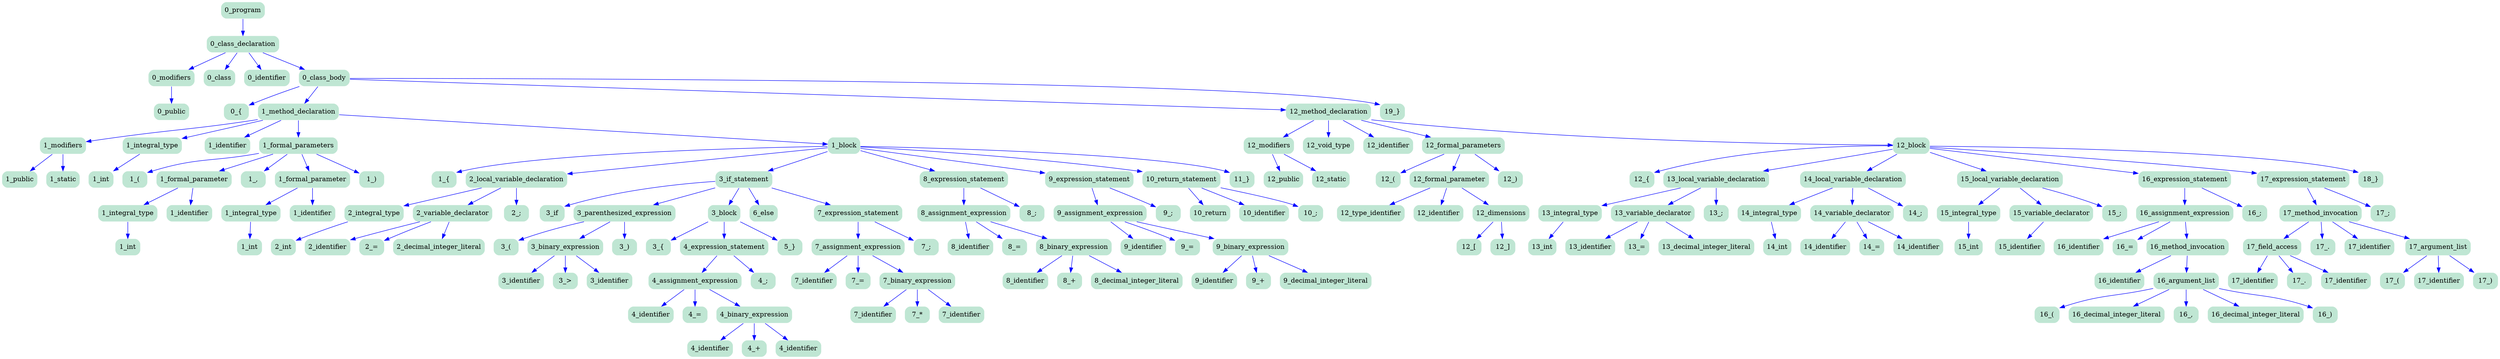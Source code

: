 digraph  {
0 [color=white, fillcolor="#BFE6D3", label="0_program", shape=box, style="rounded, filled"];
1 [color=white, fillcolor="#BFE6D3", label="0_class_declaration", shape=box, style="rounded, filled"];
2 [color=white, fillcolor="#BFE6D3", label="0_modifiers", shape=box, style="rounded, filled"];
3 [color=white, fillcolor="#BFE6D3", label="0_public", shape=box, style="rounded, filled"];
4 [color=white, fillcolor="#BFE6D3", label="0_class", shape=box, style="rounded, filled"];
5 [color=white, fillcolor="#BFE6D3", label="0_identifier", shape=box, style="rounded, filled"];
6 [color=white, fillcolor="#BFE6D3", label="0_class_body", shape=box, style="rounded, filled"];
7 [color=white, fillcolor="#BFE6D3", label="0_{", shape=box, style="rounded, filled"];
8 [color=white, fillcolor="#BFE6D3", label="1_method_declaration", shape=box, style="rounded, filled"];
9 [color=white, fillcolor="#BFE6D3", label="1_modifiers", shape=box, style="rounded, filled"];
10 [color=white, fillcolor="#BFE6D3", label="1_public", shape=box, style="rounded, filled"];
11 [color=white, fillcolor="#BFE6D3", label="1_static", shape=box, style="rounded, filled"];
12 [color=white, fillcolor="#BFE6D3", label="1_integral_type", shape=box, style="rounded, filled"];
13 [color=white, fillcolor="#BFE6D3", label="1_int", shape=box, style="rounded, filled"];
14 [color=white, fillcolor="#BFE6D3", label="1_identifier", shape=box, style="rounded, filled"];
15 [color=white, fillcolor="#BFE6D3", label="1_formal_parameters", shape=box, style="rounded, filled"];
16 [color=white, fillcolor="#BFE6D3", label="1_(", shape=box, style="rounded, filled"];
17 [color=white, fillcolor="#BFE6D3", label="1_formal_parameter", shape=box, style="rounded, filled"];
18 [color=white, fillcolor="#BFE6D3", label="1_integral_type", shape=box, style="rounded, filled"];
19 [color=white, fillcolor="#BFE6D3", label="1_int", shape=box, style="rounded, filled"];
20 [color=white, fillcolor="#BFE6D3", label="1_identifier", shape=box, style="rounded, filled"];
21 [color=white, fillcolor="#BFE6D3", label="1_,", shape=box, style="rounded, filled"];
22 [color=white, fillcolor="#BFE6D3", label="1_formal_parameter", shape=box, style="rounded, filled"];
23 [color=white, fillcolor="#BFE6D3", label="1_integral_type", shape=box, style="rounded, filled"];
24 [color=white, fillcolor="#BFE6D3", label="1_int", shape=box, style="rounded, filled"];
25 [color=white, fillcolor="#BFE6D3", label="1_identifier", shape=box, style="rounded, filled"];
26 [color=white, fillcolor="#BFE6D3", label="1_)", shape=box, style="rounded, filled"];
27 [color=white, fillcolor="#BFE6D3", label="1_block", shape=box, style="rounded, filled"];
28 [color=white, fillcolor="#BFE6D3", label="1_{", shape=box, style="rounded, filled"];
29 [color=white, fillcolor="#BFE6D3", label="2_local_variable_declaration", shape=box, style="rounded, filled"];
30 [color=white, fillcolor="#BFE6D3", label="2_integral_type", shape=box, style="rounded, filled"];
31 [color=white, fillcolor="#BFE6D3", label="2_int", shape=box, style="rounded, filled"];
32 [color=white, fillcolor="#BFE6D3", label="2_variable_declarator", shape=box, style="rounded, filled"];
33 [color=white, fillcolor="#BFE6D3", label="2_identifier", shape=box, style="rounded, filled"];
34 [color=white, fillcolor="#BFE6D3", label="2_=", shape=box, style="rounded, filled"];
35 [color=white, fillcolor="#BFE6D3", label="2_decimal_integer_literal", shape=box, style="rounded, filled"];
36 [color=white, fillcolor="#BFE6D3", label="2_;", shape=box, style="rounded, filled"];
37 [color=white, fillcolor="#BFE6D3", label="3_if_statement", shape=box, style="rounded, filled"];
38 [color=white, fillcolor="#BFE6D3", label="3_if", shape=box, style="rounded, filled"];
39 [color=white, fillcolor="#BFE6D3", label="3_parenthesized_expression", shape=box, style="rounded, filled"];
40 [color=white, fillcolor="#BFE6D3", label="3_(", shape=box, style="rounded, filled"];
41 [color=white, fillcolor="#BFE6D3", label="3_binary_expression", shape=box, style="rounded, filled"];
42 [color=white, fillcolor="#BFE6D3", label="3_identifier", shape=box, style="rounded, filled"];
43 [color=white, fillcolor="#BFE6D3", label="3_>", shape=box, style="rounded, filled"];
44 [color=white, fillcolor="#BFE6D3", label="3_identifier", shape=box, style="rounded, filled"];
45 [color=white, fillcolor="#BFE6D3", label="3_)", shape=box, style="rounded, filled"];
46 [color=white, fillcolor="#BFE6D3", label="3_block", shape=box, style="rounded, filled"];
47 [color=white, fillcolor="#BFE6D3", label="3_{", shape=box, style="rounded, filled"];
48 [color=white, fillcolor="#BFE6D3", label="4_expression_statement", shape=box, style="rounded, filled"];
49 [color=white, fillcolor="#BFE6D3", label="4_assignment_expression", shape=box, style="rounded, filled"];
50 [color=white, fillcolor="#BFE6D3", label="4_identifier", shape=box, style="rounded, filled"];
51 [color=white, fillcolor="#BFE6D3", label="4_=", shape=box, style="rounded, filled"];
52 [color=white, fillcolor="#BFE6D3", label="4_binary_expression", shape=box, style="rounded, filled"];
53 [color=white, fillcolor="#BFE6D3", label="4_identifier", shape=box, style="rounded, filled"];
54 [color=white, fillcolor="#BFE6D3", label="4_+", shape=box, style="rounded, filled"];
55 [color=white, fillcolor="#BFE6D3", label="4_identifier", shape=box, style="rounded, filled"];
56 [color=white, fillcolor="#BFE6D3", label="4_;", shape=box, style="rounded, filled"];
57 [color=white, fillcolor="#BFE6D3", label="5_}", shape=box, style="rounded, filled"];
58 [color=white, fillcolor="#BFE6D3", label="6_else", shape=box, style="rounded, filled"];
59 [color=white, fillcolor="#BFE6D3", label="7_expression_statement", shape=box, style="rounded, filled"];
60 [color=white, fillcolor="#BFE6D3", label="7_assignment_expression", shape=box, style="rounded, filled"];
61 [color=white, fillcolor="#BFE6D3", label="7_identifier", shape=box, style="rounded, filled"];
62 [color=white, fillcolor="#BFE6D3", label="7_=", shape=box, style="rounded, filled"];
63 [color=white, fillcolor="#BFE6D3", label="7_binary_expression", shape=box, style="rounded, filled"];
64 [color=white, fillcolor="#BFE6D3", label="7_identifier", shape=box, style="rounded, filled"];
65 [color=white, fillcolor="#BFE6D3", label="7_*", shape=box, style="rounded, filled"];
66 [color=white, fillcolor="#BFE6D3", label="7_identifier", shape=box, style="rounded, filled"];
67 [color=white, fillcolor="#BFE6D3", label="7_;", shape=box, style="rounded, filled"];
68 [color=white, fillcolor="#BFE6D3", label="8_expression_statement", shape=box, style="rounded, filled"];
69 [color=white, fillcolor="#BFE6D3", label="8_assignment_expression", shape=box, style="rounded, filled"];
70 [color=white, fillcolor="#BFE6D3", label="8_identifier", shape=box, style="rounded, filled"];
71 [color=white, fillcolor="#BFE6D3", label="8_=", shape=box, style="rounded, filled"];
72 [color=white, fillcolor="#BFE6D3", label="8_binary_expression", shape=box, style="rounded, filled"];
73 [color=white, fillcolor="#BFE6D3", label="8_identifier", shape=box, style="rounded, filled"];
74 [color=white, fillcolor="#BFE6D3", label="8_+", shape=box, style="rounded, filled"];
75 [color=white, fillcolor="#BFE6D3", label="8_decimal_integer_literal", shape=box, style="rounded, filled"];
76 [color=white, fillcolor="#BFE6D3", label="8_;", shape=box, style="rounded, filled"];
77 [color=white, fillcolor="#BFE6D3", label="9_expression_statement", shape=box, style="rounded, filled"];
78 [color=white, fillcolor="#BFE6D3", label="9_assignment_expression", shape=box, style="rounded, filled"];
79 [color=white, fillcolor="#BFE6D3", label="9_identifier", shape=box, style="rounded, filled"];
80 [color=white, fillcolor="#BFE6D3", label="9_=", shape=box, style="rounded, filled"];
81 [color=white, fillcolor="#BFE6D3", label="9_binary_expression", shape=box, style="rounded, filled"];
82 [color=white, fillcolor="#BFE6D3", label="9_identifier", shape=box, style="rounded, filled"];
83 [color=white, fillcolor="#BFE6D3", label="9_+", shape=box, style="rounded, filled"];
84 [color=white, fillcolor="#BFE6D3", label="9_decimal_integer_literal", shape=box, style="rounded, filled"];
85 [color=white, fillcolor="#BFE6D3", label="9_;", shape=box, style="rounded, filled"];
86 [color=white, fillcolor="#BFE6D3", label="10_return_statement", shape=box, style="rounded, filled"];
87 [color=white, fillcolor="#BFE6D3", label="10_return", shape=box, style="rounded, filled"];
88 [color=white, fillcolor="#BFE6D3", label="10_identifier", shape=box, style="rounded, filled"];
89 [color=white, fillcolor="#BFE6D3", label="10_;", shape=box, style="rounded, filled"];
90 [color=white, fillcolor="#BFE6D3", label="11_}", shape=box, style="rounded, filled"];
91 [color=white, fillcolor="#BFE6D3", label="12_method_declaration", shape=box, style="rounded, filled"];
92 [color=white, fillcolor="#BFE6D3", label="12_modifiers", shape=box, style="rounded, filled"];
93 [color=white, fillcolor="#BFE6D3", label="12_public", shape=box, style="rounded, filled"];
94 [color=white, fillcolor="#BFE6D3", label="12_static", shape=box, style="rounded, filled"];
95 [color=white, fillcolor="#BFE6D3", label="12_void_type", shape=box, style="rounded, filled"];
96 [color=white, fillcolor="#BFE6D3", label="12_identifier", shape=box, style="rounded, filled"];
97 [color=white, fillcolor="#BFE6D3", label="12_formal_parameters", shape=box, style="rounded, filled"];
98 [color=white, fillcolor="#BFE6D3", label="12_(", shape=box, style="rounded, filled"];
99 [color=white, fillcolor="#BFE6D3", label="12_formal_parameter", shape=box, style="rounded, filled"];
100 [color=white, fillcolor="#BFE6D3", label="12_type_identifier", shape=box, style="rounded, filled"];
101 [color=white, fillcolor="#BFE6D3", label="12_identifier", shape=box, style="rounded, filled"];
102 [color=white, fillcolor="#BFE6D3", label="12_dimensions", shape=box, style="rounded, filled"];
103 [color=white, fillcolor="#BFE6D3", label="12_[", shape=box, style="rounded, filled"];
104 [color=white, fillcolor="#BFE6D3", label="12_]", shape=box, style="rounded, filled"];
105 [color=white, fillcolor="#BFE6D3", label="12_)", shape=box, style="rounded, filled"];
106 [color=white, fillcolor="#BFE6D3", label="12_block", shape=box, style="rounded, filled"];
107 [color=white, fillcolor="#BFE6D3", label="12_{", shape=box, style="rounded, filled"];
108 [color=white, fillcolor="#BFE6D3", label="13_local_variable_declaration", shape=box, style="rounded, filled"];
109 [color=white, fillcolor="#BFE6D3", label="13_integral_type", shape=box, style="rounded, filled"];
110 [color=white, fillcolor="#BFE6D3", label="13_int", shape=box, style="rounded, filled"];
111 [color=white, fillcolor="#BFE6D3", label="13_variable_declarator", shape=box, style="rounded, filled"];
112 [color=white, fillcolor="#BFE6D3", label="13_identifier", shape=box, style="rounded, filled"];
113 [color=white, fillcolor="#BFE6D3", label="13_=", shape=box, style="rounded, filled"];
114 [color=white, fillcolor="#BFE6D3", label="13_decimal_integer_literal", shape=box, style="rounded, filled"];
115 [color=white, fillcolor="#BFE6D3", label="13_;", shape=box, style="rounded, filled"];
116 [color=white, fillcolor="#BFE6D3", label="14_local_variable_declaration", shape=box, style="rounded, filled"];
117 [color=white, fillcolor="#BFE6D3", label="14_integral_type", shape=box, style="rounded, filled"];
118 [color=white, fillcolor="#BFE6D3", label="14_int", shape=box, style="rounded, filled"];
119 [color=white, fillcolor="#BFE6D3", label="14_variable_declarator", shape=box, style="rounded, filled"];
120 [color=white, fillcolor="#BFE6D3", label="14_identifier", shape=box, style="rounded, filled"];
121 [color=white, fillcolor="#BFE6D3", label="14_=", shape=box, style="rounded, filled"];
122 [color=white, fillcolor="#BFE6D3", label="14_identifier", shape=box, style="rounded, filled"];
123 [color=white, fillcolor="#BFE6D3", label="14_;", shape=box, style="rounded, filled"];
124 [color=white, fillcolor="#BFE6D3", label="15_local_variable_declaration", shape=box, style="rounded, filled"];
125 [color=white, fillcolor="#BFE6D3", label="15_integral_type", shape=box, style="rounded, filled"];
126 [color=white, fillcolor="#BFE6D3", label="15_int", shape=box, style="rounded, filled"];
127 [color=white, fillcolor="#BFE6D3", label="15_variable_declarator", shape=box, style="rounded, filled"];
128 [color=white, fillcolor="#BFE6D3", label="15_identifier", shape=box, style="rounded, filled"];
129 [color=white, fillcolor="#BFE6D3", label="15_;", shape=box, style="rounded, filled"];
130 [color=white, fillcolor="#BFE6D3", label="16_expression_statement", shape=box, style="rounded, filled"];
131 [color=white, fillcolor="#BFE6D3", label="16_assignment_expression", shape=box, style="rounded, filled"];
132 [color=white, fillcolor="#BFE6D3", label="16_identifier", shape=box, style="rounded, filled"];
133 [color=white, fillcolor="#BFE6D3", label="16_=", shape=box, style="rounded, filled"];
134 [color=white, fillcolor="#BFE6D3", label="16_method_invocation", shape=box, style="rounded, filled"];
135 [color=white, fillcolor="#BFE6D3", label="16_identifier", shape=box, style="rounded, filled"];
136 [color=white, fillcolor="#BFE6D3", label="16_argument_list", shape=box, style="rounded, filled"];
137 [color=white, fillcolor="#BFE6D3", label="16_(", shape=box, style="rounded, filled"];
138 [color=white, fillcolor="#BFE6D3", label="16_decimal_integer_literal", shape=box, style="rounded, filled"];
139 [color=white, fillcolor="#BFE6D3", label="16_,", shape=box, style="rounded, filled"];
140 [color=white, fillcolor="#BFE6D3", label="16_decimal_integer_literal", shape=box, style="rounded, filled"];
141 [color=white, fillcolor="#BFE6D3", label="16_)", shape=box, style="rounded, filled"];
142 [color=white, fillcolor="#BFE6D3", label="16_;", shape=box, style="rounded, filled"];
143 [color=white, fillcolor="#BFE6D3", label="17_expression_statement", shape=box, style="rounded, filled"];
144 [color=white, fillcolor="#BFE6D3", label="17_method_invocation", shape=box, style="rounded, filled"];
145 [color=white, fillcolor="#BFE6D3", label="17_field_access", shape=box, style="rounded, filled"];
146 [color=white, fillcolor="#BFE6D3", label="17_identifier", shape=box, style="rounded, filled"];
147 [color=white, fillcolor="#BFE6D3", label="17_.", shape=box, style="rounded, filled"];
148 [color=white, fillcolor="#BFE6D3", label="17_identifier", shape=box, style="rounded, filled"];
149 [color=white, fillcolor="#BFE6D3", label="17_.", shape=box, style="rounded, filled"];
150 [color=white, fillcolor="#BFE6D3", label="17_identifier", shape=box, style="rounded, filled"];
151 [color=white, fillcolor="#BFE6D3", label="17_argument_list", shape=box, style="rounded, filled"];
152 [color=white, fillcolor="#BFE6D3", label="17_(", shape=box, style="rounded, filled"];
153 [color=white, fillcolor="#BFE6D3", label="17_identifier", shape=box, style="rounded, filled"];
154 [color=white, fillcolor="#BFE6D3", label="17_)", shape=box, style="rounded, filled"];
155 [color=white, fillcolor="#BFE6D3", label="17_;", shape=box, style="rounded, filled"];
156 [color=white, fillcolor="#BFE6D3", label="18_}", shape=box, style="rounded, filled"];
157 [color=white, fillcolor="#BFE6D3", label="19_}", shape=box, style="rounded, filled"];
0 -> 1  [color=blue, edge_type=CST_edge, key=0, shape=vee];
1 -> 2  [color=blue, edge_type=CST_edge, key=0, shape=vee];
1 -> 4  [color=blue, edge_type=CST_edge, key=0, shape=vee];
1 -> 5  [color=blue, edge_type=CST_edge, key=0, shape=vee];
1 -> 6  [color=blue, edge_type=CST_edge, key=0, shape=vee];
2 -> 3  [color=blue, edge_type=CST_edge, key=0, shape=vee];
6 -> 7  [color=blue, edge_type=CST_edge, key=0, shape=vee];
6 -> 8  [color=blue, edge_type=CST_edge, key=0, shape=vee];
6 -> 91  [color=blue, edge_type=CST_edge, key=0, shape=vee];
6 -> 157  [color=blue, edge_type=CST_edge, key=0, shape=vee];
8 -> 9  [color=blue, edge_type=CST_edge, key=0, shape=vee];
8 -> 12  [color=blue, edge_type=CST_edge, key=0, shape=vee];
8 -> 14  [color=blue, edge_type=CST_edge, key=0, shape=vee];
8 -> 15  [color=blue, edge_type=CST_edge, key=0, shape=vee];
8 -> 27  [color=blue, edge_type=CST_edge, key=0, shape=vee];
9 -> 10  [color=blue, edge_type=CST_edge, key=0, shape=vee];
9 -> 11  [color=blue, edge_type=CST_edge, key=0, shape=vee];
12 -> 13  [color=blue, edge_type=CST_edge, key=0, shape=vee];
15 -> 16  [color=blue, edge_type=CST_edge, key=0, shape=vee];
15 -> 17  [color=blue, edge_type=CST_edge, key=0, shape=vee];
15 -> 21  [color=blue, edge_type=CST_edge, key=0, shape=vee];
15 -> 22  [color=blue, edge_type=CST_edge, key=0, shape=vee];
15 -> 26  [color=blue, edge_type=CST_edge, key=0, shape=vee];
17 -> 18  [color=blue, edge_type=CST_edge, key=0, shape=vee];
17 -> 20  [color=blue, edge_type=CST_edge, key=0, shape=vee];
18 -> 19  [color=blue, edge_type=CST_edge, key=0, shape=vee];
22 -> 23  [color=blue, edge_type=CST_edge, key=0, shape=vee];
22 -> 25  [color=blue, edge_type=CST_edge, key=0, shape=vee];
23 -> 24  [color=blue, edge_type=CST_edge, key=0, shape=vee];
27 -> 28  [color=blue, edge_type=CST_edge, key=0, shape=vee];
27 -> 29  [color=blue, edge_type=CST_edge, key=0, shape=vee];
27 -> 37  [color=blue, edge_type=CST_edge, key=0, shape=vee];
27 -> 68  [color=blue, edge_type=CST_edge, key=0, shape=vee];
27 -> 77  [color=blue, edge_type=CST_edge, key=0, shape=vee];
27 -> 86  [color=blue, edge_type=CST_edge, key=0, shape=vee];
27 -> 90  [color=blue, edge_type=CST_edge, key=0, shape=vee];
29 -> 30  [color=blue, edge_type=CST_edge, key=0, shape=vee];
29 -> 32  [color=blue, edge_type=CST_edge, key=0, shape=vee];
29 -> 36  [color=blue, edge_type=CST_edge, key=0, shape=vee];
30 -> 31  [color=blue, edge_type=CST_edge, key=0, shape=vee];
32 -> 33  [color=blue, edge_type=CST_edge, key=0, shape=vee];
32 -> 34  [color=blue, edge_type=CST_edge, key=0, shape=vee];
32 -> 35  [color=blue, edge_type=CST_edge, key=0, shape=vee];
37 -> 38  [color=blue, edge_type=CST_edge, key=0, shape=vee];
37 -> 39  [color=blue, edge_type=CST_edge, key=0, shape=vee];
37 -> 46  [color=blue, edge_type=CST_edge, key=0, shape=vee];
37 -> 58  [color=blue, edge_type=CST_edge, key=0, shape=vee];
37 -> 59  [color=blue, edge_type=CST_edge, key=0, shape=vee];
39 -> 40  [color=blue, edge_type=CST_edge, key=0, shape=vee];
39 -> 41  [color=blue, edge_type=CST_edge, key=0, shape=vee];
39 -> 45  [color=blue, edge_type=CST_edge, key=0, shape=vee];
41 -> 42  [color=blue, edge_type=CST_edge, key=0, shape=vee];
41 -> 43  [color=blue, edge_type=CST_edge, key=0, shape=vee];
41 -> 44  [color=blue, edge_type=CST_edge, key=0, shape=vee];
46 -> 47  [color=blue, edge_type=CST_edge, key=0, shape=vee];
46 -> 48  [color=blue, edge_type=CST_edge, key=0, shape=vee];
46 -> 57  [color=blue, edge_type=CST_edge, key=0, shape=vee];
48 -> 49  [color=blue, edge_type=CST_edge, key=0, shape=vee];
48 -> 56  [color=blue, edge_type=CST_edge, key=0, shape=vee];
49 -> 50  [color=blue, edge_type=CST_edge, key=0, shape=vee];
49 -> 51  [color=blue, edge_type=CST_edge, key=0, shape=vee];
49 -> 52  [color=blue, edge_type=CST_edge, key=0, shape=vee];
52 -> 53  [color=blue, edge_type=CST_edge, key=0, shape=vee];
52 -> 54  [color=blue, edge_type=CST_edge, key=0, shape=vee];
52 -> 55  [color=blue, edge_type=CST_edge, key=0, shape=vee];
59 -> 60  [color=blue, edge_type=CST_edge, key=0, shape=vee];
59 -> 67  [color=blue, edge_type=CST_edge, key=0, shape=vee];
60 -> 61  [color=blue, edge_type=CST_edge, key=0, shape=vee];
60 -> 62  [color=blue, edge_type=CST_edge, key=0, shape=vee];
60 -> 63  [color=blue, edge_type=CST_edge, key=0, shape=vee];
63 -> 64  [color=blue, edge_type=CST_edge, key=0, shape=vee];
63 -> 65  [color=blue, edge_type=CST_edge, key=0, shape=vee];
63 -> 66  [color=blue, edge_type=CST_edge, key=0, shape=vee];
68 -> 69  [color=blue, edge_type=CST_edge, key=0, shape=vee];
68 -> 76  [color=blue, edge_type=CST_edge, key=0, shape=vee];
69 -> 70  [color=blue, edge_type=CST_edge, key=0, shape=vee];
69 -> 71  [color=blue, edge_type=CST_edge, key=0, shape=vee];
69 -> 72  [color=blue, edge_type=CST_edge, key=0, shape=vee];
72 -> 73  [color=blue, edge_type=CST_edge, key=0, shape=vee];
72 -> 74  [color=blue, edge_type=CST_edge, key=0, shape=vee];
72 -> 75  [color=blue, edge_type=CST_edge, key=0, shape=vee];
77 -> 78  [color=blue, edge_type=CST_edge, key=0, shape=vee];
77 -> 85  [color=blue, edge_type=CST_edge, key=0, shape=vee];
78 -> 79  [color=blue, edge_type=CST_edge, key=0, shape=vee];
78 -> 80  [color=blue, edge_type=CST_edge, key=0, shape=vee];
78 -> 81  [color=blue, edge_type=CST_edge, key=0, shape=vee];
81 -> 82  [color=blue, edge_type=CST_edge, key=0, shape=vee];
81 -> 83  [color=blue, edge_type=CST_edge, key=0, shape=vee];
81 -> 84  [color=blue, edge_type=CST_edge, key=0, shape=vee];
86 -> 87  [color=blue, edge_type=CST_edge, key=0, shape=vee];
86 -> 88  [color=blue, edge_type=CST_edge, key=0, shape=vee];
86 -> 89  [color=blue, edge_type=CST_edge, key=0, shape=vee];
91 -> 92  [color=blue, edge_type=CST_edge, key=0, shape=vee];
91 -> 95  [color=blue, edge_type=CST_edge, key=0, shape=vee];
91 -> 96  [color=blue, edge_type=CST_edge, key=0, shape=vee];
91 -> 97  [color=blue, edge_type=CST_edge, key=0, shape=vee];
91 -> 106  [color=blue, edge_type=CST_edge, key=0, shape=vee];
92 -> 93  [color=blue, edge_type=CST_edge, key=0, shape=vee];
92 -> 94  [color=blue, edge_type=CST_edge, key=0, shape=vee];
97 -> 98  [color=blue, edge_type=CST_edge, key=0, shape=vee];
97 -> 99  [color=blue, edge_type=CST_edge, key=0, shape=vee];
97 -> 105  [color=blue, edge_type=CST_edge, key=0, shape=vee];
99 -> 100  [color=blue, edge_type=CST_edge, key=0, shape=vee];
99 -> 101  [color=blue, edge_type=CST_edge, key=0, shape=vee];
99 -> 102  [color=blue, edge_type=CST_edge, key=0, shape=vee];
102 -> 103  [color=blue, edge_type=CST_edge, key=0, shape=vee];
102 -> 104  [color=blue, edge_type=CST_edge, key=0, shape=vee];
106 -> 107  [color=blue, edge_type=CST_edge, key=0, shape=vee];
106 -> 108  [color=blue, edge_type=CST_edge, key=0, shape=vee];
106 -> 116  [color=blue, edge_type=CST_edge, key=0, shape=vee];
106 -> 124  [color=blue, edge_type=CST_edge, key=0, shape=vee];
106 -> 130  [color=blue, edge_type=CST_edge, key=0, shape=vee];
106 -> 143  [color=blue, edge_type=CST_edge, key=0, shape=vee];
106 -> 156  [color=blue, edge_type=CST_edge, key=0, shape=vee];
108 -> 109  [color=blue, edge_type=CST_edge, key=0, shape=vee];
108 -> 111  [color=blue, edge_type=CST_edge, key=0, shape=vee];
108 -> 115  [color=blue, edge_type=CST_edge, key=0, shape=vee];
109 -> 110  [color=blue, edge_type=CST_edge, key=0, shape=vee];
111 -> 112  [color=blue, edge_type=CST_edge, key=0, shape=vee];
111 -> 113  [color=blue, edge_type=CST_edge, key=0, shape=vee];
111 -> 114  [color=blue, edge_type=CST_edge, key=0, shape=vee];
116 -> 117  [color=blue, edge_type=CST_edge, key=0, shape=vee];
116 -> 119  [color=blue, edge_type=CST_edge, key=0, shape=vee];
116 -> 123  [color=blue, edge_type=CST_edge, key=0, shape=vee];
117 -> 118  [color=blue, edge_type=CST_edge, key=0, shape=vee];
119 -> 120  [color=blue, edge_type=CST_edge, key=0, shape=vee];
119 -> 121  [color=blue, edge_type=CST_edge, key=0, shape=vee];
119 -> 122  [color=blue, edge_type=CST_edge, key=0, shape=vee];
124 -> 125  [color=blue, edge_type=CST_edge, key=0, shape=vee];
124 -> 127  [color=blue, edge_type=CST_edge, key=0, shape=vee];
124 -> 129  [color=blue, edge_type=CST_edge, key=0, shape=vee];
125 -> 126  [color=blue, edge_type=CST_edge, key=0, shape=vee];
127 -> 128  [color=blue, edge_type=CST_edge, key=0, shape=vee];
130 -> 131  [color=blue, edge_type=CST_edge, key=0, shape=vee];
130 -> 142  [color=blue, edge_type=CST_edge, key=0, shape=vee];
131 -> 132  [color=blue, edge_type=CST_edge, key=0, shape=vee];
131 -> 133  [color=blue, edge_type=CST_edge, key=0, shape=vee];
131 -> 134  [color=blue, edge_type=CST_edge, key=0, shape=vee];
134 -> 135  [color=blue, edge_type=CST_edge, key=0, shape=vee];
134 -> 136  [color=blue, edge_type=CST_edge, key=0, shape=vee];
136 -> 137  [color=blue, edge_type=CST_edge, key=0, shape=vee];
136 -> 138  [color=blue, edge_type=CST_edge, key=0, shape=vee];
136 -> 139  [color=blue, edge_type=CST_edge, key=0, shape=vee];
136 -> 140  [color=blue, edge_type=CST_edge, key=0, shape=vee];
136 -> 141  [color=blue, edge_type=CST_edge, key=0, shape=vee];
143 -> 144  [color=blue, edge_type=CST_edge, key=0, shape=vee];
143 -> 155  [color=blue, edge_type=CST_edge, key=0, shape=vee];
144 -> 145  [color=blue, edge_type=CST_edge, key=0, shape=vee];
144 -> 149  [color=blue, edge_type=CST_edge, key=0, shape=vee];
144 -> 150  [color=blue, edge_type=CST_edge, key=0, shape=vee];
144 -> 151  [color=blue, edge_type=CST_edge, key=0, shape=vee];
145 -> 146  [color=blue, edge_type=CST_edge, key=0, shape=vee];
145 -> 147  [color=blue, edge_type=CST_edge, key=0, shape=vee];
145 -> 148  [color=blue, edge_type=CST_edge, key=0, shape=vee];
151 -> 152  [color=blue, edge_type=CST_edge, key=0, shape=vee];
151 -> 153  [color=blue, edge_type=CST_edge, key=0, shape=vee];
151 -> 154  [color=blue, edge_type=CST_edge, key=0, shape=vee];
}
